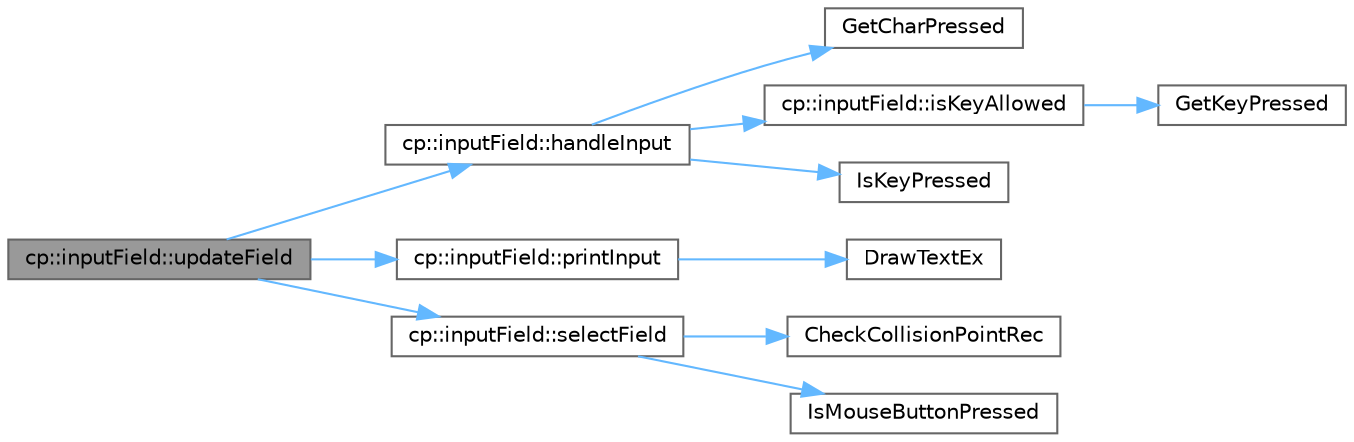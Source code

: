 digraph "cp::inputField::updateField"
{
 // INTERACTIVE_SVG=YES
 // LATEX_PDF_SIZE
  bgcolor="transparent";
  edge [fontname=Helvetica,fontsize=10,labelfontname=Helvetica,labelfontsize=10];
  node [fontname=Helvetica,fontsize=10,shape=box,height=0.2,width=0.4];
  rankdir="LR";
  Node1 [label="cp::inputField::updateField",height=0.2,width=0.4,color="gray40", fillcolor="grey60", style="filled", fontcolor="black",tooltip=" "];
  Node1 -> Node2 [color="steelblue1",style="solid"];
  Node2 [label="cp::inputField::handleInput",height=0.2,width=0.4,color="grey40", fillcolor="white", style="filled",URL="$classcp_1_1input_field.html#af533e3c3e81db1c9ddd2bc1d7c8148cd",tooltip=" "];
  Node2 -> Node3 [color="steelblue1",style="solid"];
  Node3 [label="GetCharPressed",height=0.2,width=0.4,color="grey40", fillcolor="white", style="filled",URL="$raylib_8h.html#a48aecffdcf1b2e783a6888cd67e7cf81",tooltip=" "];
  Node2 -> Node4 [color="steelblue1",style="solid"];
  Node4 [label="cp::inputField::isKeyAllowed",height=0.2,width=0.4,color="grey40", fillcolor="white", style="filled",URL="$classcp_1_1input_field.html#ac2f5eb8e06c474ebb8478e252546c530",tooltip=" "];
  Node4 -> Node5 [color="steelblue1",style="solid"];
  Node5 [label="GetKeyPressed",height=0.2,width=0.4,color="grey40", fillcolor="white", style="filled",URL="$raylib_8h.html#afebf199bcfa5680a0e605676dd1d2361",tooltip=" "];
  Node2 -> Node6 [color="steelblue1",style="solid"];
  Node6 [label="IsKeyPressed",height=0.2,width=0.4,color="grey40", fillcolor="white", style="filled",URL="$raylib_8h.html#a0e0fe3d0f97dcbd87a163dd33e97d425",tooltip=" "];
  Node1 -> Node7 [color="steelblue1",style="solid"];
  Node7 [label="cp::inputField::printInput",height=0.2,width=0.4,color="grey40", fillcolor="white", style="filled",URL="$classcp_1_1input_field.html#aa28a82676d110a90e479f4b354de2415",tooltip=" "];
  Node7 -> Node8 [color="steelblue1",style="solid"];
  Node8 [label="DrawTextEx",height=0.2,width=0.4,color="grey40", fillcolor="white", style="filled",URL="$raylib_8h.html#adef6011e3afb9c5d05a99d8f99a6ea80",tooltip=" "];
  Node1 -> Node9 [color="steelblue1",style="solid"];
  Node9 [label="cp::inputField::selectField",height=0.2,width=0.4,color="grey40", fillcolor="white", style="filled",URL="$classcp_1_1input_field.html#a02bc6c5c96e143c2ddd6b7c4917f3f9a",tooltip=" "];
  Node9 -> Node10 [color="steelblue1",style="solid"];
  Node10 [label="CheckCollisionPointRec",height=0.2,width=0.4,color="grey40", fillcolor="white", style="filled",URL="$raylib_8h.html#ab68cac8a5da75126cd8a1fbfa6703f09",tooltip=" "];
  Node9 -> Node11 [color="steelblue1",style="solid"];
  Node11 [label="IsMouseButtonPressed",height=0.2,width=0.4,color="grey40", fillcolor="white", style="filled",URL="$raylib_8h.html#ad2cec5ca39659dd5242e69843ecb638a",tooltip=" "];
}
